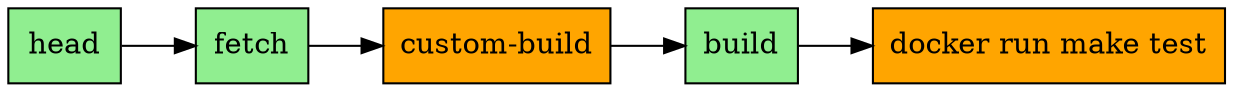 digraph pipeline {
  node [shape="box"]
  rankdir=LR
  n3 [label="head",fillcolor="#90ee90",style="filled"]
  n2 [label="fetch",fillcolor="#90ee90",style="filled"]
  n1 [label="custom-build",fillcolor="#ffa500",style="filled"]
  n4 [label="build",fillcolor="#90ee90",style="filled"]
  n0 [label="docker run make test",fillcolor="#ffa500",style="filled"]
  n4 -> n0
  n1 -> n4
  n2 -> n1
  n3 -> n2
  }
